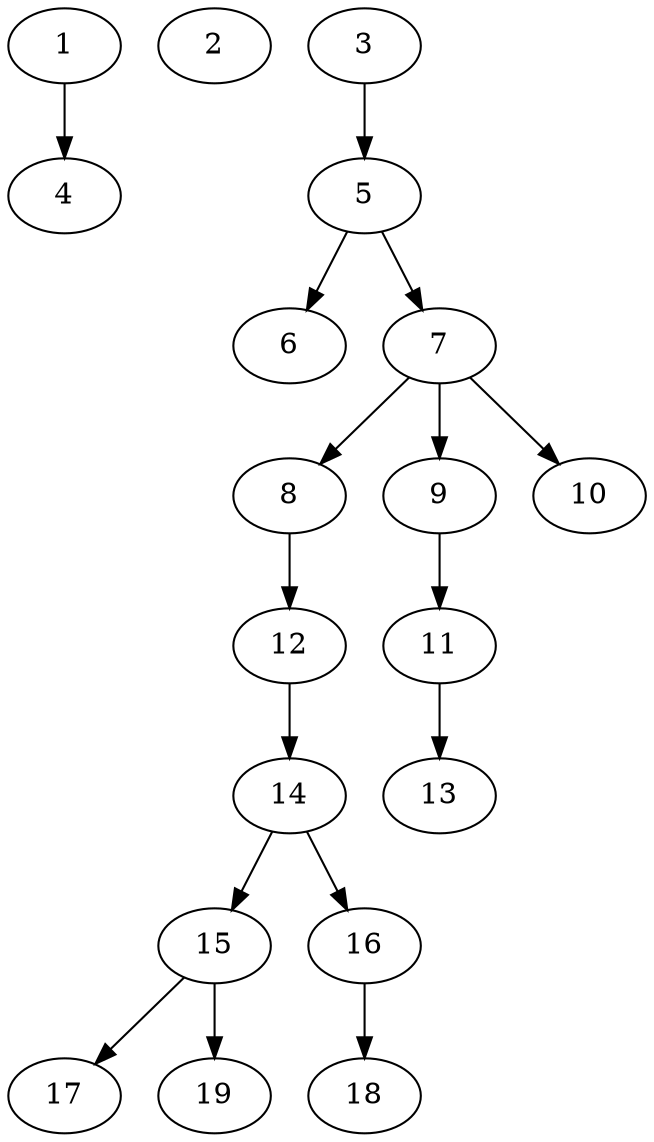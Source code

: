 // DAG (tier=1-easy, mode=data, n=19, ccr=0.348, fat=0.465, density=0.296, regular=0.677, jump=0.082, mindata=1048576, maxdata=8388608)
// DAG automatically generated by daggen at Sun Aug 24 16:33:33 2025
// /home/ermia/Project/Environments/daggen/bin/daggen --dot --ccr 0.348 --fat 0.465 --regular 0.677 --density 0.296 --jump 0.082 --mindata 1048576 --maxdata 8388608 -n 19 
digraph G {
  1 [size="14552540426264578", alpha="0.08", expect_size="7276270213132289"]
  1 -> 4 [size ="409750961389568"]
  2 [size="151368531686521376", alpha="0.14", expect_size="75684265843260688"]
  3 [size="24585904123689500", alpha="0.12", expect_size="12292952061844750"]
  3 -> 5 [size ="9676058001408"]
  4 [size="161538110457182112", alpha="0.18", expect_size="80769055228591056"]
  5 [size="380742664482715598848", alpha="0.01", expect_size="190371332241357799424"]
  5 -> 6 [size ="420253188227072"]
  5 -> 7 [size ="420253188227072"]
  6 [size="152799274758940608", alpha="0.03", expect_size="76399637379470304"]
  7 [size="85248928672044176", alpha="0.03", expect_size="42624464336022088"]
  7 -> 8 [size ="34025838215168"]
  7 -> 9 [size ="34025838215168"]
  7 -> 10 [size ="34025838215168"]
  8 [size="40431018420735520", alpha="0.02", expect_size="20215509210367760"]
  8 -> 12 [size ="64830518067200"]
  9 [size="12339447774664012", alpha="0.19", expect_size="6169723887332006"]
  9 -> 11 [size ="243074085158912"]
  10 [size="1818705850760976", alpha="0.06", expect_size="909352925380488"]
  11 [size="145533679178398336", alpha="0.11", expect_size="72766839589199168"]
  11 -> 13 [size ="71475646169088"]
  12 [size="7884094734786816", alpha="0.06", expect_size="3942047367393408"]
  12 -> 14 [size ="164625593139200"]
  13 [size="491071898002708160", alpha="0.20", expect_size="245535949001354080"]
  14 [size="2936096622701384", alpha="0.07", expect_size="1468048311350692"]
  14 -> 15 [size ="51676543188992"]
  14 -> 16 [size ="51676543188992"]
  15 [size="6125478492955428", alpha="0.01", expect_size="3062739246477714"]
  15 -> 17 [size ="379267221291008"]
  15 -> 19 [size ="379267221291008"]
  16 [size="2940797403363600", alpha="0.17", expect_size="1470398701681800"]
  16 -> 18 [size ="70742943203328"]
  17 [size="51189780721984077824", alpha="0.13", expect_size="25594890360992038912"]
  18 [size="419078601496527372288", alpha="0.03", expect_size="209539300748263686144"]
  19 [size="8955786297184616448", alpha="0.12", expect_size="4477893148592308224"]
}